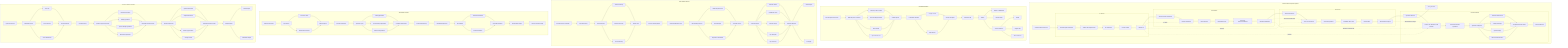 flowchart TD
    subgraph "HR Recruitment Pipeline System"
        start[Start Recruitment Process] --> JD
        
        subgraph "JD Module"
            JD[Job Description Generator] --> JD_Input[Collect Job Requirements]
            JD_Input --> JD_AI[AI Generation]
            JD_AI --> JD_Review[Preview & Edit]
            JD_Review --> JD_Output[Publish JD]
        end

        JD_Output --> ATS

        subgraph "ATS Module"
            ATS[Resume Parser & Matcher] --> ATS_Input[Resume Collection]
            ATS_Input --> ATS_Parse[Parse Resume]
            ATS_Parse --> ATS_Match[Match Against JD]
            ATS_Match --> ATS_Decision[Generate Recommendations]
            ATS_Decision --> ATS_Output[Selected Candidates]
        end

        ATS_Output --> OA

        subgraph "OA Module"
            OA[Online Assessment] --> OA_Input[Parse JD & Resume]
            OA_Input --> OA_Generate[Generate Questions]
            OA_Generate --> OA_Test[Candidate Takes Test]
            OA_Test --> OA_Evaluate[AI Evaluation]
            OA_Evaluate --> OA_Output[OA Results & Analysis]
        end

        OA_Output --> Interview

        subgraph "Interview Module"
            Interview[Dynamic Interview] --> INT_Input[Process JD, Resume & OA Results]
            INT_Input --> INT_Generate[Generate Interview Questions]
            INT_Generate --> INT_Categories[Question Categories]
            INT_Categories --> INT_Technical[Technical Assessment]
            INT_Categories --> INT_Coding[Coding Challenge]
            INT_Categories --> INT_System[System Design]
            INT_Categories --> INT_Behavioral[Behavioral Assessment]
            INT_Technical & INT_Coding & INT_System & INT_Behavioral --> INT_Guide[Complete Interview Guide]
            INT_Guide --> INT_Output[Interview Results]
        end

        Interview --> final[Hiring Decision]
    end

    %% Detailed JD Module Flow
    subgraph "JD Module Detailed"
        JD_D[Job Description Generator] --> JD_Form[Multi-step Form Interface]
        JD_Form --> JD_Company[Company Info & Values]
        JD_Form --> JD_Technical[Technical Requirements]
        JD_Form --> JD_Role[Role Details]
        JD_Form --> JD_Focus[Specialized Focus]
        
        JD_Company & JD_Technical & JD_Role & JD_Focus --> JD_Validate[Validate Inputs]
        JD_Validate --> JD_Provider[AI Provider Selection]
        
        JD_Provider --> JD_Gemini[Google Gemini]
        JD_Provider --> JD_GPT[OpenAI GPT]
        
        JD_Gemini & JD_GPT --> JD_Process[Process Template]
        JD_Process --> JD_Generated[Generated JD]
        
        JD_Generated --> JD_Actions[Actions]
        JD_Actions --> JD_Export[Export as MD/HTML]
        JD_Actions --> JD_Preview[Preview Mode]
        JD_Actions --> JD_Post[Post to Platforms]
        
        JD_Post --> JD_Twitter[Twitter]
        JD_Post --> JD_GoogleJobs[Google Jobs]
        JD_Post --> JD_OtherPlatforms[Other Platforms]
    end

    %% Detailed ATS Module Flow
    subgraph "ATS Module Detailed"
        ATS_D[Resume Parser & Matcher] --> ATS_Input_D[Input Processing]
        
        ATS_Input_D --> ATS_FileProcessing[File Processing]
        ATS_FileProcessing --> ATS_PDF[PDF Processing]
        ATS_FileProcessing --> ATS_DOCX[DOCX Processing]
        ATS_FileProcessing --> ATS_TXT[TXT Processing]
        
        ATS_PDF & ATS_DOCX & ATS_TXT --> ATS_ExtractText[Extract Text]
        ATS_ExtractText --> ATS_ParseAgent[Resume Parsing Agent]
        ATS_ParseAgent --> ATS_Structure[Structured Resume Data]
        
        ATS_Structure --> ATS_JDMatch[Job Matching Process]
        ATS_JDMatch --> ATS_Requirements[Match Requirements]
        ATS_JDMatch --> ATS_Skills[Skills Analysis]
        ATS_JDMatch --> ATS_Experience[Experience Evaluation]
        
        ATS_Requirements & ATS_Skills & ATS_Experience --> ATS_Scoring[Generate Scores]
        ATS_Scoring --> ATS_DecisionEngine[Decision Engine]
        
        ATS_DecisionEngine --> ATS_Status[Decision Status]
        ATS_DecisionEngine --> ATS_Confidence[Confidence Score]
        ATS_DecisionEngine --> ATS_Stage[Interview Stage]
        ATS_DecisionEngine --> ATS_Strengths[Key Strengths]
        ATS_DecisionEngine --> ATS_Concerns[Key Concerns]
        
        ATS_Status & ATS_Confidence & ATS_Stage & ATS_Strengths & ATS_Concerns --> ATS_Report[Generate Reports]
        ATS_Report --> ATS_JSON[JSON Output]
        ATS_Report --> ATS_UI[UI Display]
    end

    %% Detailed OA Module Flow
    subgraph "OA Module Detailed"
        OA_D[Online Assessment] --> OA_Parser[Input Parser]
        OA_Parser --> OA_JDExtract[Extract JD Data]
        OA_Parser --> OA_ResumeExtract[Extract Resume Data]
        
        OA_JDExtract & OA_ResumeExtract --> OA_Analysis[Match Analysis]
        OA_Analysis --> OA_QuestionGen[Question Generator]
        
        OA_QuestionGen --> OA_QTypes[Question Types]
        OA_QTypes --> OA_Coding[Coding Questions]
        OA_QTypes --> OA_SystemDesign[System Design Questions]
        OA_QTypes --> OA_Behavioral[Behavioral Questions]
        
        OA_Coding & OA_SystemDesign & OA_Behavioral --> OA_Assessment[Complete Assessment]
        OA_Assessment --> OA_Delivery[Assessment Delivery]
        
        OA_Delivery --> OA_Responses[Candidate Responses]
        OA_Responses --> OA_Evaluator[AI Evaluator]
        
        OA_Evaluator --> OA_TechnicalEval[Technical Evaluation]
        OA_Evaluator --> OA_PassionDetect[Passion Detection]
        
        OA_TechnicalEval & OA_PassionDetect --> OA_Feedback[Generate Feedback]
        OA_Feedback --> OA_Report[Assessment Report]
        OA_Report --> OA_NextStage[Pass to Interview Stage]
    end

    %% Detailed Interview Module Flow
    subgraph "Interview Module Detailed"
        INT_D[Dynamic Interview] --> INT_Parser[Markdown Parser]
        INT_Parser --> INT_JDParse[Parse JD]
        INT_Parser --> INT_ResumeParse[Parse Resume]
        INT_Parser --> INT_OAParse[Parse OA Results]
        
        INT_JDParse & INT_ResumeParse & INT_OAParse --> INT_StructuredData[Structured Data]
        INT_StructuredData --> INT_LLM[LLM Processing]
        
        INT_LLM --> INT_QuestionTypes[Question Types Generator]
        INT_QuestionTypes --> INT_TechQuestions[Technical Questions]
        INT_QuestionTypes --> INT_CodeQuestions[Coding Questions]
        INT_QuestionTypes --> INT_DesignQuestions[System Design Questions]
        INT_QuestionTypes --> INT_BehavioralQuestions[Behavioral Questions]
        
        INT_TechQuestions & INT_CodeQuestions & INT_DesignQuestions & INT_BehavioralQuestions --> INT_InterviewGuide[Complete Interview Guide]
        
        INT_InterviewGuide --> INT_Components[Guide Components]
        INT_Components --> INT_Rationale[Question Rationale]
        INT_Components --> INT_ExpectedAnswers[Expected Answers]
        INT_Components --> INT_FollowUps[Follow-up Questions]
        INT_Components --> INT_Scoring[Scoring Criteria]
        
        INT_Rationale & INT_ExpectedAnswers & INT_FollowUps & INT_Scoring --> INT_FinalGuide[Finalized Interview Guide]
        INT_FinalGuide --> INT_Output_D[Output Results]
        INT_Output_D --> INT_JSONOutput[JSON Output]
        INT_Output_D --> INT_MDOutput[Markdown Output]
    end

    %% Data Flow Between Modules
    JD_Output -.JD Data.-> ATS_Input
    JD_Output -.JD Data.-> OA_Input
    JD_Output -.JD Data.-> INT_Input
    
    ATS_Output -.Resume & Match Data.-> OA_Input
    ATS_Output -.Resume & Match Data.-> INT_Input
    
    OA_Output -.OA Results & Analysis.-> INT_Input